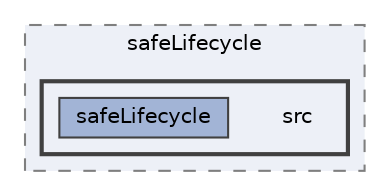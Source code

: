 digraph "src"
{
 // LATEX_PDF_SIZE
  bgcolor="transparent";
  edge [fontname=Helvetica,fontsize=10,labelfontname=Helvetica,labelfontsize=10];
  node [fontname=Helvetica,fontsize=10,shape=box,height=0.2,width=0.4];
  compound=true
  subgraph clusterdir_7cbf0d42680896d983804325986c51de {
    graph [ bgcolor="#edf0f7", pencolor="grey50", label="safeLifecycle", fontname=Helvetica,fontsize=10 style="filled,dashed", URL="dir_7cbf0d42680896d983804325986c51de.html",tooltip=""]
  subgraph clusterdir_e9ef3696c4b34bbb25c98d970e2b9333 {
    graph [ bgcolor="#edf0f7", pencolor="grey25", label="", fontname=Helvetica,fontsize=10 style="filled,bold", URL="dir_e9ef3696c4b34bbb25c98d970e2b9333.html",tooltip=""]
    dir_e9ef3696c4b34bbb25c98d970e2b9333 [shape=plaintext, label="src"];
  dir_8a2ad6a00b18c3ad3e97000f55199708 [label="safeLifecycle", fillcolor="#a2b4d6", color="grey25", style="filled", URL="dir_8a2ad6a00b18c3ad3e97000f55199708.html",tooltip=""];
  }
  }
}
